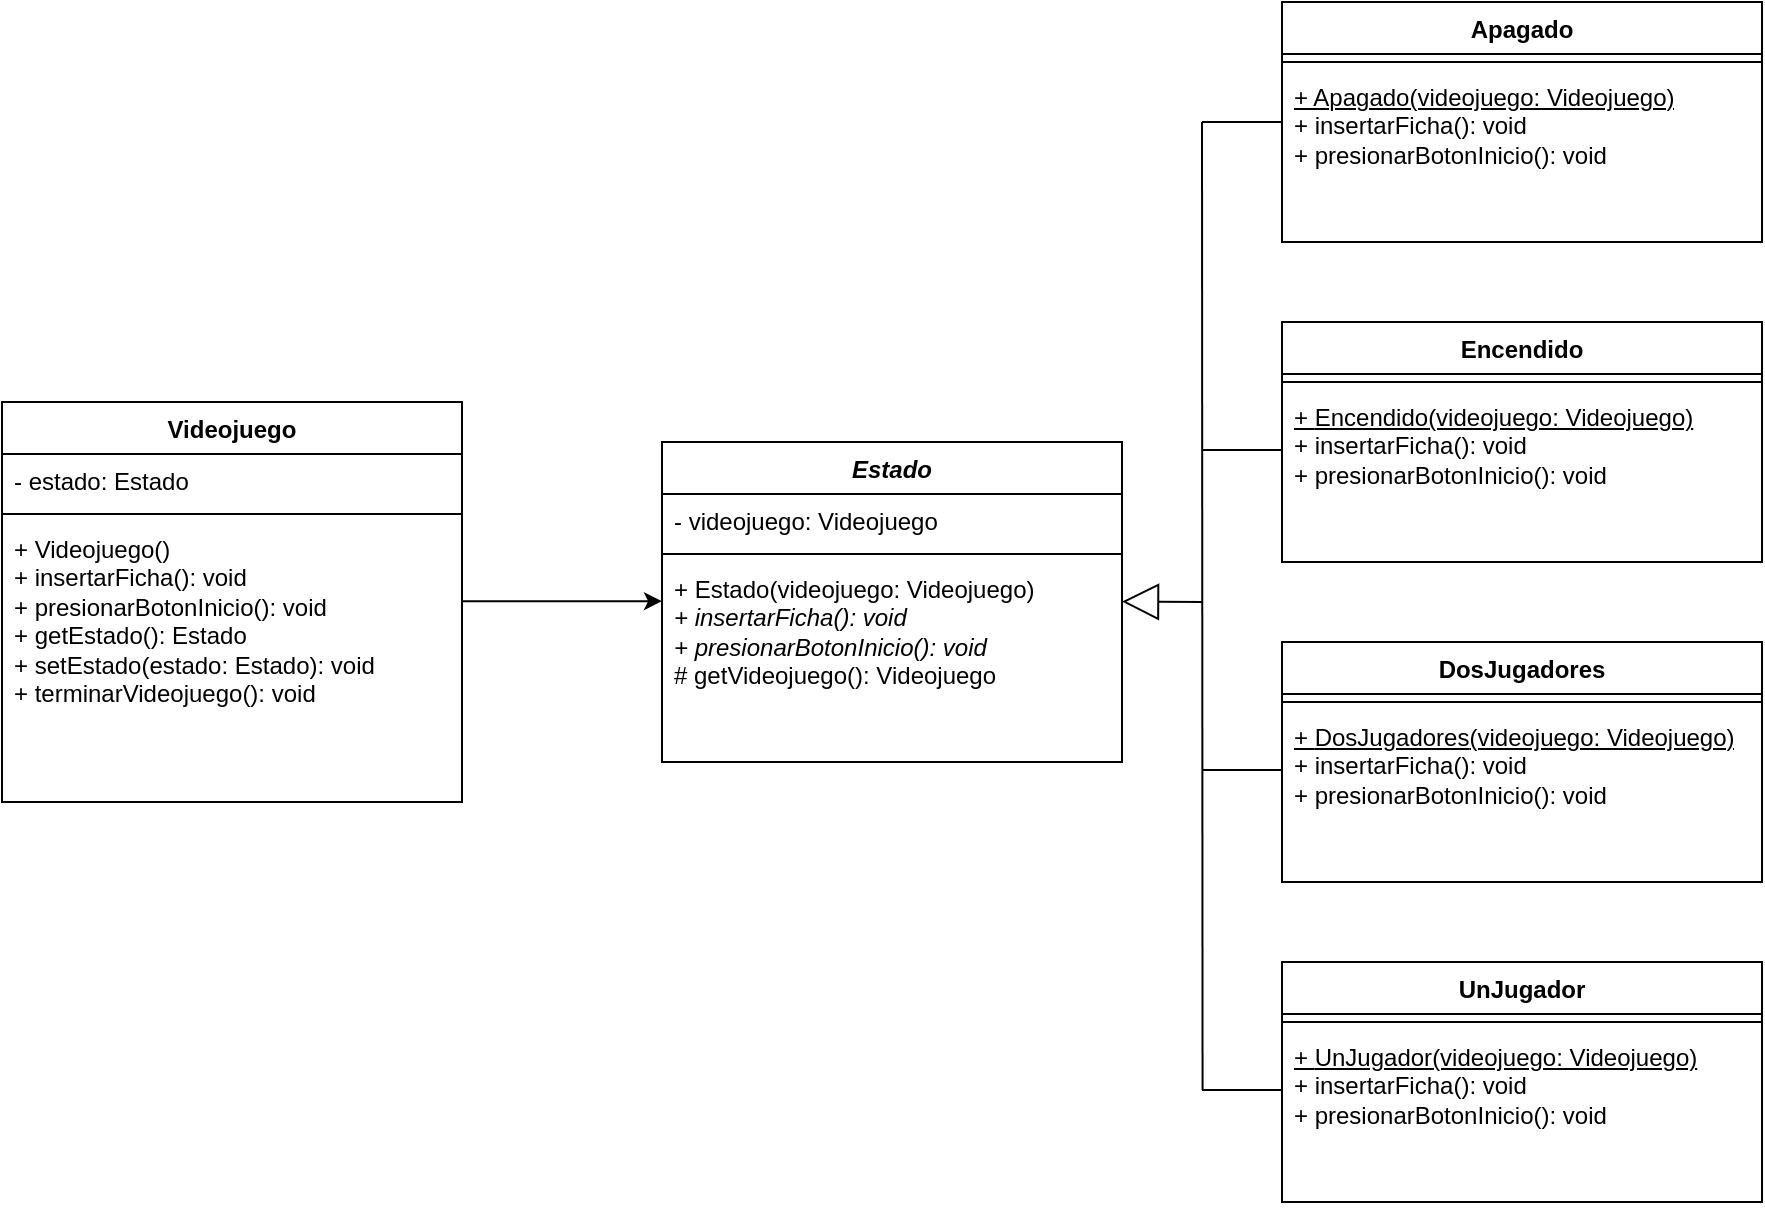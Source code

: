 <mxfile version="27.0.6">
  <diagram name="Página-1" id="HzEoKzV8cTz-qbzTkeme">
    <mxGraphModel dx="86" dy="28" grid="1" gridSize="10" guides="1" tooltips="1" connect="1" arrows="1" fold="1" page="1" pageScale="1" pageWidth="1169" pageHeight="827" math="0" shadow="0">
      <root>
        <mxCell id="0" />
        <mxCell id="1" parent="0" />
        <mxCell id="Qc57WbRolfH4Te-wwQ6t-5" value="&lt;i&gt;Estado&lt;/i&gt;" style="swimlane;fontStyle=1;align=center;verticalAlign=top;childLayout=stackLayout;horizontal=1;startSize=26;horizontalStack=0;resizeParent=1;resizeParentMax=0;resizeLast=0;collapsible=1;marginBottom=0;whiteSpace=wrap;html=1;" vertex="1" parent="1">
          <mxGeometry x="370" y="260" width="230" height="160" as="geometry" />
        </mxCell>
        <mxCell id="Qc57WbRolfH4Te-wwQ6t-6" value="- videojuego: Videojuego" style="text;strokeColor=none;fillColor=none;align=left;verticalAlign=top;spacingLeft=4;spacingRight=4;overflow=hidden;rotatable=0;points=[[0,0.5],[1,0.5]];portConstraint=eastwest;whiteSpace=wrap;html=1;" vertex="1" parent="Qc57WbRolfH4Te-wwQ6t-5">
          <mxGeometry y="26" width="230" height="26" as="geometry" />
        </mxCell>
        <mxCell id="Qc57WbRolfH4Te-wwQ6t-7" value="" style="line;strokeWidth=1;fillColor=none;align=left;verticalAlign=middle;spacingTop=-1;spacingLeft=3;spacingRight=3;rotatable=0;labelPosition=right;points=[];portConstraint=eastwest;strokeColor=inherit;" vertex="1" parent="Qc57WbRolfH4Te-wwQ6t-5">
          <mxGeometry y="52" width="230" height="8" as="geometry" />
        </mxCell>
        <mxCell id="Qc57WbRolfH4Te-wwQ6t-8" value="+ Estado(videojuego: Videojuego)&lt;div&gt;&lt;i&gt;+ insertarFicha(): void&lt;/i&gt;&lt;/div&gt;&lt;div&gt;&lt;i&gt;+ presionarBotonInicio(): void&lt;/i&gt;&lt;/div&gt;&lt;div&gt;# getVideojuego(): Videojuego&lt;/div&gt;" style="text;strokeColor=none;fillColor=none;align=left;verticalAlign=top;spacingLeft=4;spacingRight=4;overflow=hidden;rotatable=0;points=[[0,0.5],[1,0.5]];portConstraint=eastwest;whiteSpace=wrap;html=1;" vertex="1" parent="Qc57WbRolfH4Te-wwQ6t-5">
          <mxGeometry y="60" width="230" height="100" as="geometry" />
        </mxCell>
        <mxCell id="Qc57WbRolfH4Te-wwQ6t-9" value="Apagado" style="swimlane;fontStyle=1;align=center;verticalAlign=top;childLayout=stackLayout;horizontal=1;startSize=26;horizontalStack=0;resizeParent=1;resizeParentMax=0;resizeLast=0;collapsible=1;marginBottom=0;whiteSpace=wrap;html=1;" vertex="1" parent="1">
          <mxGeometry x="680" y="40" width="240" height="120" as="geometry" />
        </mxCell>
        <mxCell id="Qc57WbRolfH4Te-wwQ6t-11" value="" style="line;strokeWidth=1;fillColor=none;align=left;verticalAlign=middle;spacingTop=-1;spacingLeft=3;spacingRight=3;rotatable=0;labelPosition=right;points=[];portConstraint=eastwest;strokeColor=inherit;" vertex="1" parent="Qc57WbRolfH4Te-wwQ6t-9">
          <mxGeometry y="26" width="240" height="8" as="geometry" />
        </mxCell>
        <mxCell id="Qc57WbRolfH4Te-wwQ6t-12" value="&lt;u&gt;+ Apagado(videojuego: Videojuego)&lt;/u&gt;&lt;div&gt;+ insertarFicha(): void&lt;/div&gt;&lt;div&gt;+ presionarBotonInicio(): void&lt;br&gt;&lt;/div&gt;" style="text;strokeColor=none;fillColor=none;align=left;verticalAlign=top;spacingLeft=4;spacingRight=4;overflow=hidden;rotatable=0;points=[[0,0.5],[1,0.5]];portConstraint=eastwest;whiteSpace=wrap;html=1;" vertex="1" parent="Qc57WbRolfH4Te-wwQ6t-9">
          <mxGeometry y="34" width="240" height="86" as="geometry" />
        </mxCell>
        <mxCell id="Qc57WbRolfH4Te-wwQ6t-23" value="Encendido" style="swimlane;fontStyle=1;align=center;verticalAlign=top;childLayout=stackLayout;horizontal=1;startSize=26;horizontalStack=0;resizeParent=1;resizeParentMax=0;resizeLast=0;collapsible=1;marginBottom=0;whiteSpace=wrap;html=1;" vertex="1" parent="1">
          <mxGeometry x="680" y="200" width="240" height="120" as="geometry" />
        </mxCell>
        <mxCell id="Qc57WbRolfH4Te-wwQ6t-24" value="" style="line;strokeWidth=1;fillColor=none;align=left;verticalAlign=middle;spacingTop=-1;spacingLeft=3;spacingRight=3;rotatable=0;labelPosition=right;points=[];portConstraint=eastwest;strokeColor=inherit;" vertex="1" parent="Qc57WbRolfH4Te-wwQ6t-23">
          <mxGeometry y="26" width="240" height="8" as="geometry" />
        </mxCell>
        <mxCell id="Qc57WbRolfH4Te-wwQ6t-25" value="&lt;u&gt;+&amp;nbsp;&lt;span style=&quot;text-align: center;&quot;&gt;Encendido&lt;/span&gt;(videojuego: Videojuego)&lt;/u&gt;&lt;div&gt;+ insertarFicha(): void&lt;/div&gt;&lt;div&gt;+ presionarBotonInicio(): void&lt;br&gt;&lt;/div&gt;" style="text;strokeColor=none;fillColor=none;align=left;verticalAlign=top;spacingLeft=4;spacingRight=4;overflow=hidden;rotatable=0;points=[[0,0.5],[1,0.5]];portConstraint=eastwest;whiteSpace=wrap;html=1;" vertex="1" parent="Qc57WbRolfH4Te-wwQ6t-23">
          <mxGeometry y="34" width="240" height="86" as="geometry" />
        </mxCell>
        <mxCell id="Qc57WbRolfH4Te-wwQ6t-26" value="UnJugador" style="swimlane;fontStyle=1;align=center;verticalAlign=top;childLayout=stackLayout;horizontal=1;startSize=26;horizontalStack=0;resizeParent=1;resizeParentMax=0;resizeLast=0;collapsible=1;marginBottom=0;whiteSpace=wrap;html=1;" vertex="1" parent="1">
          <mxGeometry x="680" y="520" width="240" height="120" as="geometry" />
        </mxCell>
        <mxCell id="Qc57WbRolfH4Te-wwQ6t-27" value="" style="line;strokeWidth=1;fillColor=none;align=left;verticalAlign=middle;spacingTop=-1;spacingLeft=3;spacingRight=3;rotatable=0;labelPosition=right;points=[];portConstraint=eastwest;strokeColor=inherit;" vertex="1" parent="Qc57WbRolfH4Te-wwQ6t-26">
          <mxGeometry y="26" width="240" height="8" as="geometry" />
        </mxCell>
        <mxCell id="Qc57WbRolfH4Te-wwQ6t-28" value="&lt;u&gt;+&amp;nbsp;&lt;span style=&quot;text-align: center;&quot;&gt;UnJugador&lt;/span&gt;(videojuego: Videojuego)&lt;/u&gt;&lt;div&gt;+ insertarFicha(): void&lt;/div&gt;&lt;div&gt;+ presionarBotonInicio(): void&lt;br&gt;&lt;/div&gt;" style="text;strokeColor=none;fillColor=none;align=left;verticalAlign=top;spacingLeft=4;spacingRight=4;overflow=hidden;rotatable=0;points=[[0,0.5],[1,0.5]];portConstraint=eastwest;whiteSpace=wrap;html=1;" vertex="1" parent="Qc57WbRolfH4Te-wwQ6t-26">
          <mxGeometry y="34" width="240" height="86" as="geometry" />
        </mxCell>
        <mxCell id="Qc57WbRolfH4Te-wwQ6t-29" value="DosJugadores" style="swimlane;fontStyle=1;align=center;verticalAlign=top;childLayout=stackLayout;horizontal=1;startSize=26;horizontalStack=0;resizeParent=1;resizeParentMax=0;resizeLast=0;collapsible=1;marginBottom=0;whiteSpace=wrap;html=1;" vertex="1" parent="1">
          <mxGeometry x="680" y="360" width="240" height="120" as="geometry" />
        </mxCell>
        <mxCell id="Qc57WbRolfH4Te-wwQ6t-30" value="" style="line;strokeWidth=1;fillColor=none;align=left;verticalAlign=middle;spacingTop=-1;spacingLeft=3;spacingRight=3;rotatable=0;labelPosition=right;points=[];portConstraint=eastwest;strokeColor=inherit;" vertex="1" parent="Qc57WbRolfH4Te-wwQ6t-29">
          <mxGeometry y="26" width="240" height="8" as="geometry" />
        </mxCell>
        <mxCell id="Qc57WbRolfH4Te-wwQ6t-31" value="&lt;u&gt;+&amp;nbsp;&lt;span style=&quot;text-align: center;&quot;&gt;DosJugadores&lt;/span&gt;(videojuego: Videojuego)&lt;/u&gt;&lt;div&gt;+ insertarFicha(): void&lt;/div&gt;&lt;div&gt;+ presionarBotonInicio(): void&lt;br&gt;&lt;/div&gt;" style="text;strokeColor=none;fillColor=none;align=left;verticalAlign=top;spacingLeft=4;spacingRight=4;overflow=hidden;rotatable=0;points=[[0,0.5],[1,0.5]];portConstraint=eastwest;whiteSpace=wrap;html=1;" vertex="1" parent="Qc57WbRolfH4Te-wwQ6t-29">
          <mxGeometry y="34" width="240" height="86" as="geometry" />
        </mxCell>
        <mxCell id="Qc57WbRolfH4Te-wwQ6t-32" value="Videojuego" style="swimlane;fontStyle=1;align=center;verticalAlign=top;childLayout=stackLayout;horizontal=1;startSize=26;horizontalStack=0;resizeParent=1;resizeParentMax=0;resizeLast=0;collapsible=1;marginBottom=0;whiteSpace=wrap;html=1;" vertex="1" parent="1">
          <mxGeometry x="40" y="240" width="230" height="200" as="geometry" />
        </mxCell>
        <mxCell id="Qc57WbRolfH4Te-wwQ6t-33" value="- estado: Estado" style="text;strokeColor=none;fillColor=none;align=left;verticalAlign=top;spacingLeft=4;spacingRight=4;overflow=hidden;rotatable=0;points=[[0,0.5],[1,0.5]];portConstraint=eastwest;whiteSpace=wrap;html=1;" vertex="1" parent="Qc57WbRolfH4Te-wwQ6t-32">
          <mxGeometry y="26" width="230" height="26" as="geometry" />
        </mxCell>
        <mxCell id="Qc57WbRolfH4Te-wwQ6t-34" value="" style="line;strokeWidth=1;fillColor=none;align=left;verticalAlign=middle;spacingTop=-1;spacingLeft=3;spacingRight=3;rotatable=0;labelPosition=right;points=[];portConstraint=eastwest;strokeColor=inherit;" vertex="1" parent="Qc57WbRolfH4Te-wwQ6t-32">
          <mxGeometry y="52" width="230" height="8" as="geometry" />
        </mxCell>
        <mxCell id="Qc57WbRolfH4Te-wwQ6t-35" value="+ Videojuego()&lt;div&gt;+ insertarFicha(): void&lt;/div&gt;&lt;div&gt;+ presionarBotonInicio(): void&lt;/div&gt;&lt;div&gt;+ getEstado(): Estado&lt;/div&gt;&lt;div&gt;+ setEstado(estado: Estado): void&lt;/div&gt;&lt;div&gt;+ terminarVideojuego(): void&lt;/div&gt;" style="text;strokeColor=none;fillColor=none;align=left;verticalAlign=top;spacingLeft=4;spacingRight=4;overflow=hidden;rotatable=0;points=[[0,0.5],[1,0.5]];portConstraint=eastwest;whiteSpace=wrap;html=1;" vertex="1" parent="Qc57WbRolfH4Te-wwQ6t-32">
          <mxGeometry y="60" width="230" height="140" as="geometry" />
        </mxCell>
        <mxCell id="Qc57WbRolfH4Te-wwQ6t-46" value="" style="edgeStyle=orthogonalEdgeStyle;rounded=0;orthogonalLoop=1;jettySize=auto;html=1;" edge="1" parent="1">
          <mxGeometry relative="1" as="geometry">
            <mxPoint x="270" y="339.58" as="sourcePoint" />
            <mxPoint x="370" y="339.58" as="targetPoint" />
          </mxGeometry>
        </mxCell>
        <mxCell id="Qc57WbRolfH4Te-wwQ6t-50" value="" style="endArrow=block;endSize=16;endFill=0;html=1;rounded=0;entryX=0.522;entryY=0.125;entryDx=0;entryDy=0;entryPerimeter=0;" edge="1" parent="1">
          <mxGeometry width="160" relative="1" as="geometry">
            <mxPoint x="640" y="340" as="sourcePoint" />
            <mxPoint x="600" y="339.8" as="targetPoint" />
          </mxGeometry>
        </mxCell>
        <mxCell id="Qc57WbRolfH4Te-wwQ6t-51" value="" style="line;strokeWidth=1;fillColor=none;align=left;verticalAlign=middle;spacingTop=-1;spacingLeft=3;spacingRight=3;rotatable=0;labelPosition=right;points=[];portConstraint=eastwest;strokeColor=inherit;" vertex="1" parent="1">
          <mxGeometry x="640" y="260" width="40" height="8" as="geometry" />
        </mxCell>
        <mxCell id="Qc57WbRolfH4Te-wwQ6t-52" value="" style="line;strokeWidth=1;fillColor=none;align=left;verticalAlign=middle;spacingTop=-1;spacingLeft=3;spacingRight=3;rotatable=0;labelPosition=right;points=[];portConstraint=eastwest;strokeColor=inherit;" vertex="1" parent="1">
          <mxGeometry x="640" y="420" width="40" height="8" as="geometry" />
        </mxCell>
        <mxCell id="Qc57WbRolfH4Te-wwQ6t-53" value="" style="line;strokeWidth=1;fillColor=none;align=left;verticalAlign=middle;spacingTop=-1;spacingLeft=3;spacingRight=3;rotatable=0;labelPosition=right;points=[];portConstraint=eastwest;strokeColor=inherit;" vertex="1" parent="1">
          <mxGeometry x="640" y="580" width="40" height="8" as="geometry" />
        </mxCell>
        <mxCell id="Qc57WbRolfH4Te-wwQ6t-54" value="" style="line;strokeWidth=1;fillColor=none;align=left;verticalAlign=middle;spacingTop=-1;spacingLeft=3;spacingRight=3;rotatable=0;labelPosition=right;points=[];portConstraint=eastwest;strokeColor=inherit;" vertex="1" parent="1">
          <mxGeometry x="640" y="96" width="40" height="8" as="geometry" />
        </mxCell>
        <mxCell id="Qc57WbRolfH4Te-wwQ6t-67" value="" style="endArrow=none;html=1;rounded=0;" edge="1" parent="1">
          <mxGeometry width="50" height="50" relative="1" as="geometry">
            <mxPoint x="640.28" y="584" as="sourcePoint" />
            <mxPoint x="640" y="100" as="targetPoint" />
          </mxGeometry>
        </mxCell>
      </root>
    </mxGraphModel>
  </diagram>
</mxfile>
